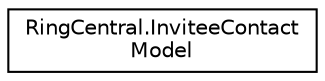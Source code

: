 digraph "Graphical Class Hierarchy"
{
 // LATEX_PDF_SIZE
  edge [fontname="Helvetica",fontsize="10",labelfontname="Helvetica",labelfontsize="10"];
  node [fontname="Helvetica",fontsize="10",shape=record];
  rankdir="LR";
  Node0 [label="RingCentral.InviteeContact\lModel",height=0.2,width=0.4,color="black", fillcolor="white", style="filled",URL="$classRingCentral_1_1InviteeContactModel.html",tooltip=" "];
}
